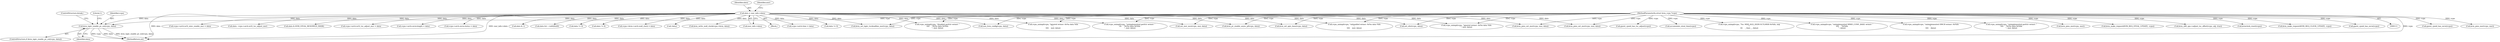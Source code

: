 digraph "0_linux_0b79459b482e85cb7426aa7da683a9f2c97aeae1_2@pointer" {
"1000439" [label="(Call,kvm_lapic_enable_pv_eoi(vcpu, data))"];
"1000112" [label="(MethodParameterIn,struct kvm_vcpu *vcpu)"];
"1000126" [label="(Call,data = msr_info->data)"];
"1000552" [label="(Call,guest_cpuid_has_osvw(vcpu))"];
"1000603" [label="(Call,kvm_pmu_msr(vcpu, msr))"];
"1000489" [label="(Call,kvm_pmu_set_msr(vcpu, msr, data))"];
"1000300" [label="(Call,vcpu->arch.time = data)"];
"1000443" [label="(Literal,1)"];
"1000440" [label="(Identifier,vcpu)"];
"1000496" [label="(Call,data != 0)"];
"1000220" [label="(Call,kvm_set_apic_base(vcpu, data))"];
"1000249" [label="(Call,data - vcpu->arch.ia32_tsc_adjust_msr)"];
"1000237" [label="(Call,guest_cpuid_has_tsc_adjust(vcpu))"];
"1000607" [label="(Call,kvm_pmu_set_msr(vcpu, msr, data))"];
"1000438" [label="(ControlStructure,if (kvm_lapic_enable_pv_eoi(vcpu, data)))"];
"1000458" [label="(Call,data != 0)"];
"1000112" [label="(MethodParameterIn,struct kvm_vcpu *vcpu)"];
"1000441" [label="(Identifier,data)"];
"1000127" [label="(Identifier,data)"];
"1000444" [label="(ControlStructure,break;)"];
"1000624" [label="(Call,vcpu_unimpl(vcpu, \"ignored wrmsr: 0x%x data %llx\n\",\n\t\t\t\t    msr, data))"];
"1000430" [label="(Call,accumulate_steal_time(vcpu))"];
"1000179" [label="(Call,data != 0)"];
"1000126" [label="(Call,data = msr_info->data)"];
"1000449" [label="(Call,set_msr_mce(vcpu, msr, data))"];
"1000279" [label="(Call,vcpu->kvm->arch.wall_clock = data)"];
"1000192" [label="(Call,!data)"];
"1000207" [label="(Call,vcpu_unimpl(vcpu, \"%s: MSR_IA32_DEBUGCTLMSR 0x%llx, nop\n\",\n\t\t\t    __func__, data))"];
"1000183" [label="(Call,vcpu_unimpl(vcpu, \"unimplemented MMIO_CONF_BASE wrmsr: \"\n\t\t\t\t    \"0x%llx\n\", data))"];
"1000288" [label="(Call,kvm_write_wall_clock(vcpu->kvm, data))"];
"1000128" [label="(Call,msr_info->data)"];
"1000114" [label="(Block,)"];
"1000170" [label="(Call,vcpu_unimpl(vcpu, \"unimplemented HWCR wrmsr: 0x%llx\n\",\n\t\t\t\t    data))"];
"1000461" [label="(Call,vcpu_unimpl(vcpu, \"unimplemented perfctr wrmsr: \"\n\t\t\t\t    \"0x%x data 0x%llx\n\", msr, data))"];
"1000485" [label="(Call,kvm_pmu_msr(vcpu, msr))"];
"1000433" [label="(Call,kvm_make_request(KVM_REQ_STEAL_UPDATE, vcpu))"];
"1000256" [label="(Call,kvm_x86_ops->adjust_tsc_offset(vcpu, adj, true))"];
"1000615" [label="(Call,vcpu_unimpl(vcpu, \"unhandled wrmsr: 0x%x data %llx\n\",\n\t\t\t\t    msr, data))"];
"1000143" [label="(Call,set_efer(vcpu, data))"];
"1000543" [label="(Call,vcpu_unimpl(vcpu, \"ignored wrmsr: 0x%x data %llx\n\", msr, data))"];
"1000231" [label="(Call,kvm_set_lapic_tscdeadline_msr(vcpu, data))"];
"1000269" [label="(Call,vcpu->arch.ia32_misc_enable_msr = data)"];
"1000132" [label="(Identifier,msr)"];
"1000499" [label="(Call,vcpu_unimpl(vcpu, \"disabled perfctr wrmsr: \"\n\t\t\t\t    \"0x%x data 0x%llx\n\", msr, data))"];
"1000378" [label="(Call,data & KVM_STEAL_RESERVED_MASK)"];
"1000632" [label="(MethodReturn,int)"];
"1000298" [label="(Call,kvmclock_reset(vcpu))"];
"1000599" [label="(Call,xen_hvm_config(vcpu, data))"];
"1000307" [label="(Call,kvm_make_request(KVM_REQ_CLOCK_UPDATE, vcpu))"];
"1000260" [label="(Call,vcpu->arch.ia32_tsc_adjust_msr = data)"];
"1000556" [label="(Call,vcpu->arch.osvw.length = data)"];
"1000573" [label="(Call,vcpu->arch.osvw.status = data)"];
"1000471" [label="(Call,vcpu_unimpl(vcpu, \"unimplemented perfctr wrmsr: \"\n\t\t\t    \"0x%x data 0x%llx\n\", msr, data))"];
"1000569" [label="(Call,guest_cpuid_has_osvw(vcpu))"];
"1000312" [label="(Call,data & 1)"];
"1000147" [label="(Call,data &= ~(u64)0x40)"];
"1000364" [label="(Call,kvm_pv_enable_async_pf(vcpu, data))"];
"1000439" [label="(Call,kvm_lapic_enable_pv_eoi(vcpu, data))"];
"1000439" -> "1000438"  [label="AST: "];
"1000439" -> "1000441"  [label="CFG: "];
"1000440" -> "1000439"  [label="AST: "];
"1000441" -> "1000439"  [label="AST: "];
"1000443" -> "1000439"  [label="CFG: "];
"1000444" -> "1000439"  [label="CFG: "];
"1000439" -> "1000632"  [label="DDG: vcpu"];
"1000439" -> "1000632"  [label="DDG: data"];
"1000439" -> "1000632"  [label="DDG: kvm_lapic_enable_pv_eoi(vcpu, data)"];
"1000112" -> "1000439"  [label="DDG: vcpu"];
"1000126" -> "1000439"  [label="DDG: data"];
"1000112" -> "1000111"  [label="AST: "];
"1000112" -> "1000632"  [label="DDG: vcpu"];
"1000112" -> "1000143"  [label="DDG: vcpu"];
"1000112" -> "1000170"  [label="DDG: vcpu"];
"1000112" -> "1000183"  [label="DDG: vcpu"];
"1000112" -> "1000207"  [label="DDG: vcpu"];
"1000112" -> "1000220"  [label="DDG: vcpu"];
"1000112" -> "1000231"  [label="DDG: vcpu"];
"1000112" -> "1000237"  [label="DDG: vcpu"];
"1000112" -> "1000256"  [label="DDG: vcpu"];
"1000112" -> "1000298"  [label="DDG: vcpu"];
"1000112" -> "1000307"  [label="DDG: vcpu"];
"1000112" -> "1000364"  [label="DDG: vcpu"];
"1000112" -> "1000430"  [label="DDG: vcpu"];
"1000112" -> "1000433"  [label="DDG: vcpu"];
"1000112" -> "1000449"  [label="DDG: vcpu"];
"1000112" -> "1000461"  [label="DDG: vcpu"];
"1000112" -> "1000471"  [label="DDG: vcpu"];
"1000112" -> "1000485"  [label="DDG: vcpu"];
"1000112" -> "1000489"  [label="DDG: vcpu"];
"1000112" -> "1000499"  [label="DDG: vcpu"];
"1000112" -> "1000543"  [label="DDG: vcpu"];
"1000112" -> "1000552"  [label="DDG: vcpu"];
"1000112" -> "1000569"  [label="DDG: vcpu"];
"1000112" -> "1000599"  [label="DDG: vcpu"];
"1000112" -> "1000603"  [label="DDG: vcpu"];
"1000112" -> "1000607"  [label="DDG: vcpu"];
"1000112" -> "1000615"  [label="DDG: vcpu"];
"1000112" -> "1000624"  [label="DDG: vcpu"];
"1000126" -> "1000114"  [label="AST: "];
"1000126" -> "1000128"  [label="CFG: "];
"1000127" -> "1000126"  [label="AST: "];
"1000128" -> "1000126"  [label="AST: "];
"1000132" -> "1000126"  [label="CFG: "];
"1000126" -> "1000632"  [label="DDG: data"];
"1000126" -> "1000632"  [label="DDG: msr_info->data"];
"1000126" -> "1000143"  [label="DDG: data"];
"1000126" -> "1000147"  [label="DDG: data"];
"1000126" -> "1000179"  [label="DDG: data"];
"1000126" -> "1000192"  [label="DDG: data"];
"1000126" -> "1000220"  [label="DDG: data"];
"1000126" -> "1000231"  [label="DDG: data"];
"1000126" -> "1000249"  [label="DDG: data"];
"1000126" -> "1000260"  [label="DDG: data"];
"1000126" -> "1000269"  [label="DDG: data"];
"1000126" -> "1000279"  [label="DDG: data"];
"1000126" -> "1000288"  [label="DDG: data"];
"1000126" -> "1000300"  [label="DDG: data"];
"1000126" -> "1000312"  [label="DDG: data"];
"1000126" -> "1000364"  [label="DDG: data"];
"1000126" -> "1000378"  [label="DDG: data"];
"1000126" -> "1000449"  [label="DDG: data"];
"1000126" -> "1000458"  [label="DDG: data"];
"1000126" -> "1000471"  [label="DDG: data"];
"1000126" -> "1000489"  [label="DDG: data"];
"1000126" -> "1000496"  [label="DDG: data"];
"1000126" -> "1000499"  [label="DDG: data"];
"1000126" -> "1000543"  [label="DDG: data"];
"1000126" -> "1000556"  [label="DDG: data"];
"1000126" -> "1000573"  [label="DDG: data"];
"1000126" -> "1000599"  [label="DDG: data"];
"1000126" -> "1000607"  [label="DDG: data"];
"1000126" -> "1000615"  [label="DDG: data"];
"1000126" -> "1000624"  [label="DDG: data"];
}
